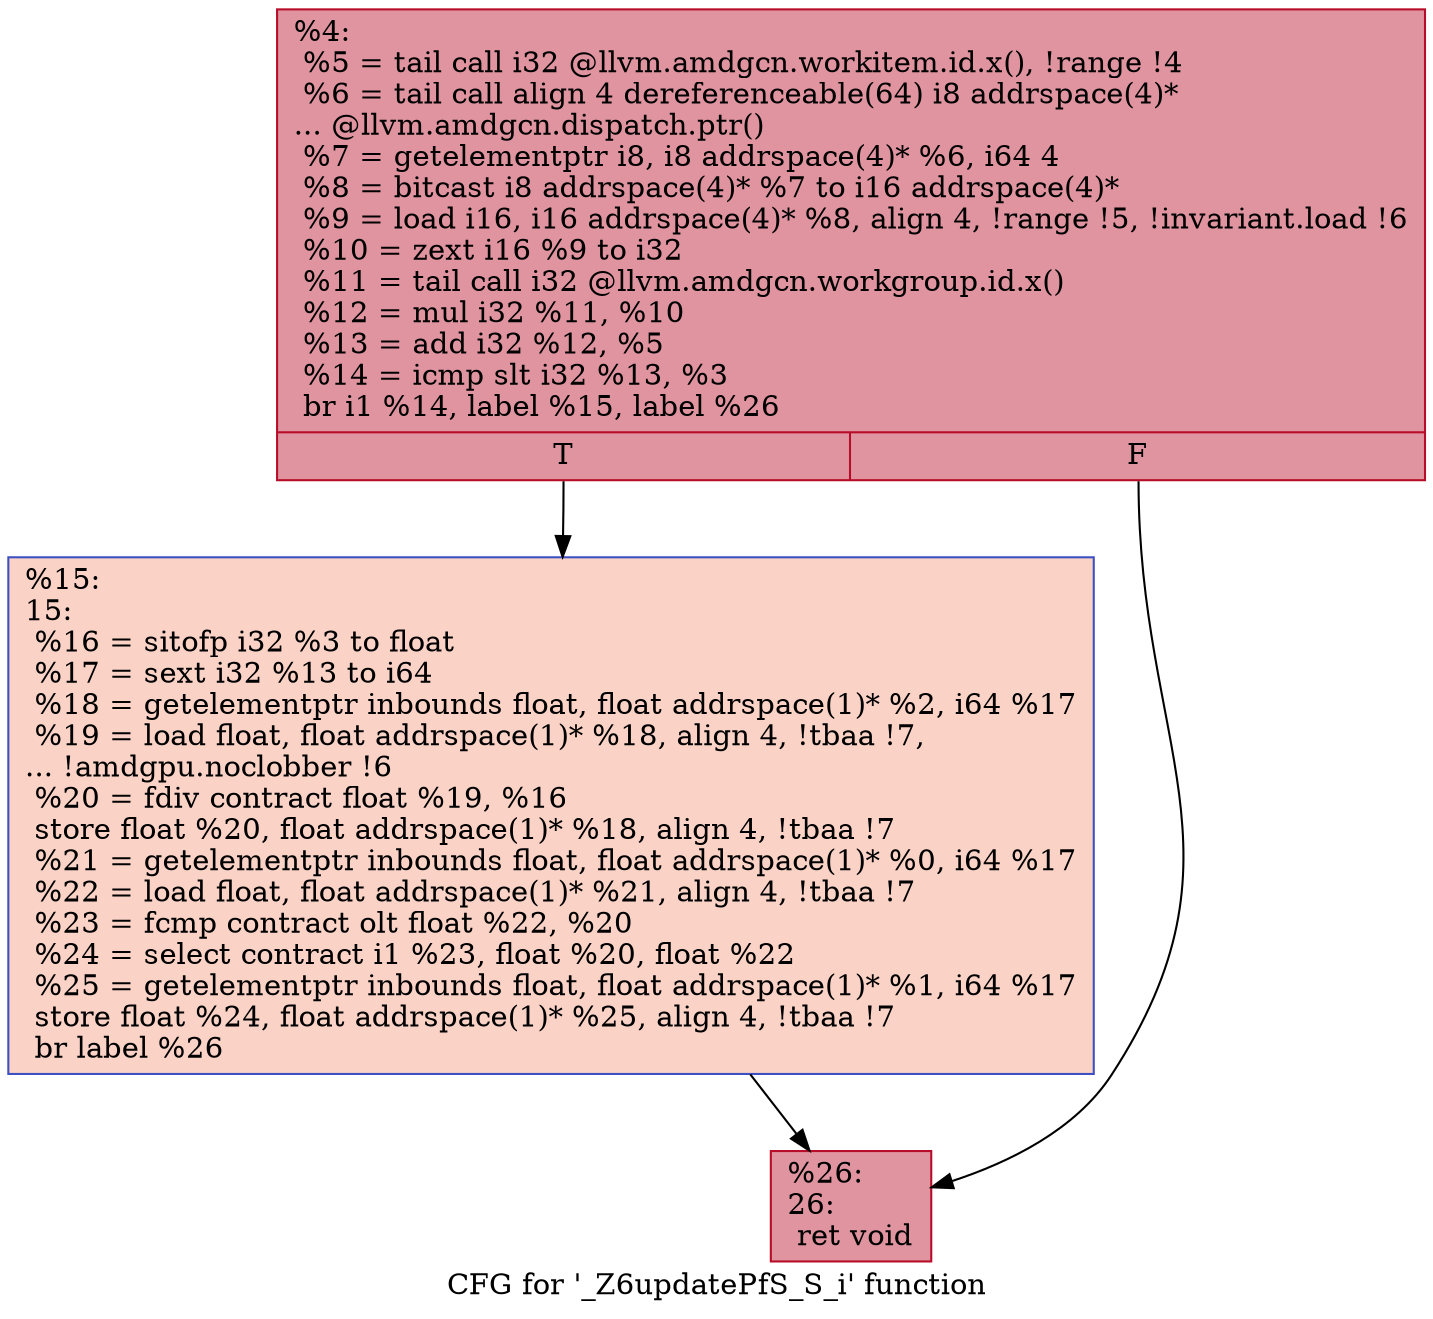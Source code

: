 digraph "CFG for '_Z6updatePfS_S_i' function" {
	label="CFG for '_Z6updatePfS_S_i' function";

	Node0x502e180 [shape=record,color="#b70d28ff", style=filled, fillcolor="#b70d2870",label="{%4:\l  %5 = tail call i32 @llvm.amdgcn.workitem.id.x(), !range !4\l  %6 = tail call align 4 dereferenceable(64) i8 addrspace(4)*\l... @llvm.amdgcn.dispatch.ptr()\l  %7 = getelementptr i8, i8 addrspace(4)* %6, i64 4\l  %8 = bitcast i8 addrspace(4)* %7 to i16 addrspace(4)*\l  %9 = load i16, i16 addrspace(4)* %8, align 4, !range !5, !invariant.load !6\l  %10 = zext i16 %9 to i32\l  %11 = tail call i32 @llvm.amdgcn.workgroup.id.x()\l  %12 = mul i32 %11, %10\l  %13 = add i32 %12, %5\l  %14 = icmp slt i32 %13, %3\l  br i1 %14, label %15, label %26\l|{<s0>T|<s1>F}}"];
	Node0x502e180:s0 -> Node0x5030050;
	Node0x502e180:s1 -> Node0x50300e0;
	Node0x5030050 [shape=record,color="#3d50c3ff", style=filled, fillcolor="#f59c7d70",label="{%15:\l15:                                               \l  %16 = sitofp i32 %3 to float\l  %17 = sext i32 %13 to i64\l  %18 = getelementptr inbounds float, float addrspace(1)* %2, i64 %17\l  %19 = load float, float addrspace(1)* %18, align 4, !tbaa !7,\l... !amdgpu.noclobber !6\l  %20 = fdiv contract float %19, %16\l  store float %20, float addrspace(1)* %18, align 4, !tbaa !7\l  %21 = getelementptr inbounds float, float addrspace(1)* %0, i64 %17\l  %22 = load float, float addrspace(1)* %21, align 4, !tbaa !7\l  %23 = fcmp contract olt float %22, %20\l  %24 = select contract i1 %23, float %20, float %22\l  %25 = getelementptr inbounds float, float addrspace(1)* %1, i64 %17\l  store float %24, float addrspace(1)* %25, align 4, !tbaa !7\l  br label %26\l}"];
	Node0x5030050 -> Node0x50300e0;
	Node0x50300e0 [shape=record,color="#b70d28ff", style=filled, fillcolor="#b70d2870",label="{%26:\l26:                                               \l  ret void\l}"];
}
